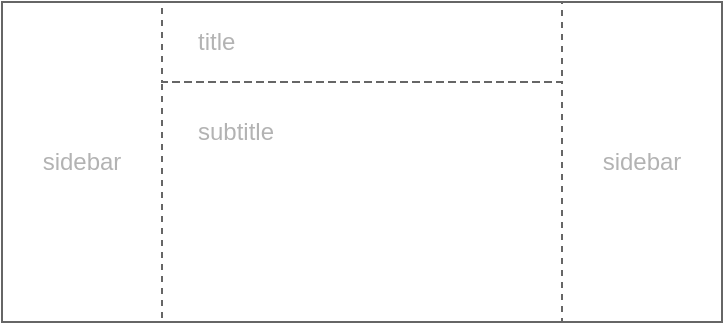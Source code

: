<mxfile version="24.7.5">
  <diagram name="Page-1" id="p2ym82j-yzsUY-9wzpua">
    <mxGraphModel dx="1114" dy="999" grid="1" gridSize="10" guides="1" tooltips="1" connect="1" arrows="1" fold="1" page="1" pageScale="1" pageWidth="850" pageHeight="1100" math="0" shadow="0">
      <root>
        <mxCell id="0" />
        <mxCell id="1" parent="0" />
        <mxCell id="8bEhNx0VsWg2YI6NH6Sd-1" value="" style="rounded=0;whiteSpace=wrap;html=1;fillColor=none;strokeColor=#666666;fontSize=12;fontColor=#B3B3B3;" parent="1" vertex="1">
          <mxGeometry x="40" y="40" width="360" height="160" as="geometry" />
        </mxCell>
        <mxCell id="8bEhNx0VsWg2YI6NH6Sd-3" value="&lt;font style=&quot;font-size: 12px;&quot;&gt;sidebar&lt;/font&gt;" style="rounded=0;whiteSpace=wrap;html=1;fontSize=24;align=center;fillColor=none;strokeColor=none;verticalAlign=middle;spacingBottom=8;fontColor=#B3B3B3;" parent="1" vertex="1">
          <mxGeometry x="40" y="100" width="80" height="40" as="geometry" />
        </mxCell>
        <mxCell id="8bEhNx0VsWg2YI6NH6Sd-4" value="&lt;font style=&quot;font-size: 12px;&quot;&gt;title&lt;/font&gt;" style="rounded=0;whiteSpace=wrap;html=1;fontSize=24;align=left;fillColor=none;strokeColor=#666666;verticalAlign=middle;spacingBottom=8;spacingLeft=16;dashed=1;fontColor=#B3B3B3;" parent="1" vertex="1">
          <mxGeometry x="120" y="40" width="200" height="40" as="geometry" />
        </mxCell>
        <mxCell id="8bEhNx0VsWg2YI6NH6Sd-5" value="&lt;font style=&quot;font-size: 12px;&quot;&gt;subtitle&lt;/font&gt;" style="rounded=0;whiteSpace=wrap;html=1;fontSize=24;align=left;fillColor=none;strokeColor=#666666;verticalAlign=top;spacingBottom=8;dashed=1;spacingLeft=16;fontColor=#B3B3B3;" parent="1" vertex="1">
          <mxGeometry x="120" y="80" width="200" height="120" as="geometry" />
        </mxCell>
        <mxCell id="8bEhNx0VsWg2YI6NH6Sd-8" value="&lt;font style=&quot;font-size: 12px;&quot;&gt;sidebar&lt;/font&gt;" style="rounded=0;whiteSpace=wrap;html=1;fontSize=24;align=center;fillColor=none;strokeColor=none;verticalAlign=middle;spacingBottom=8;fontColor=#B3B3B3;" parent="1" vertex="1">
          <mxGeometry x="320" y="100" width="80" height="40" as="geometry" />
        </mxCell>
      </root>
    </mxGraphModel>
  </diagram>
</mxfile>
